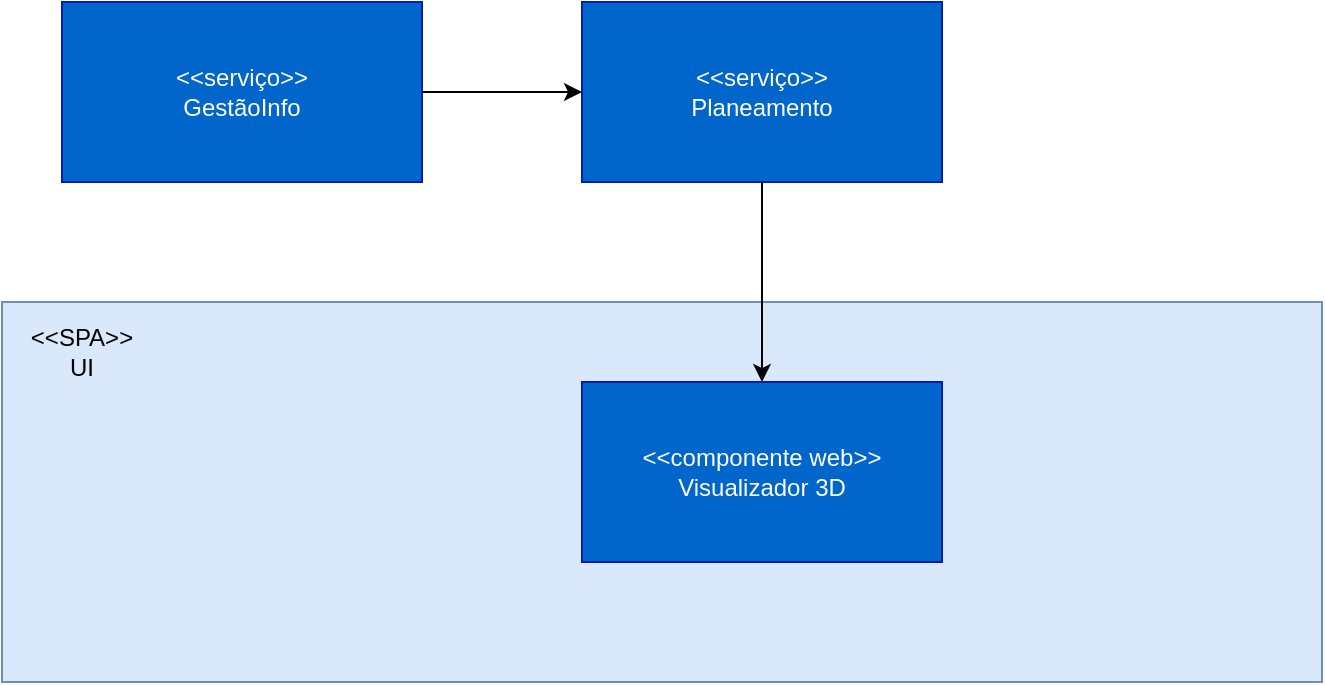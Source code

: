 <mxfile version="22.0.8" type="device">
  <diagram name="Página-1" id="VhisjeJg-uqaOqlf25Oy">
    <mxGraphModel dx="1137" dy="649" grid="1" gridSize="10" guides="1" tooltips="1" connect="1" arrows="1" fold="1" page="1" pageScale="1" pageWidth="827" pageHeight="1169" math="0" shadow="0">
      <root>
        <mxCell id="0" />
        <mxCell id="1" parent="0" />
        <mxCell id="wWQ6sx1EbPbGWh6QyXlS-2" value="&amp;lt;&amp;lt;serviço&amp;gt;&amp;gt;&lt;br&gt;GestãoInfo" style="rounded=0;whiteSpace=wrap;html=1;fillColor=#0066CC;strokeColor=#001DBC;fontColor=#ffffff;" parent="1" vertex="1">
          <mxGeometry x="130" y="190" width="180" height="90" as="geometry" />
        </mxCell>
        <mxCell id="wWQ6sx1EbPbGWh6QyXlS-3" value="" style="rounded=0;whiteSpace=wrap;html=1;fillColor=#dae8fc;strokeColor=#6c8ebf;" parent="1" vertex="1">
          <mxGeometry x="100" y="340" width="660" height="190" as="geometry" />
        </mxCell>
        <mxCell id="wWQ6sx1EbPbGWh6QyXlS-5" value="&amp;lt;&amp;lt;SPA&amp;gt;&amp;gt;&lt;br&gt;UI" style="text;html=1;strokeColor=none;fillColor=none;align=center;verticalAlign=middle;whiteSpace=wrap;rounded=0;" parent="1" vertex="1">
          <mxGeometry x="110" y="350" width="60" height="30" as="geometry" />
        </mxCell>
        <mxCell id="mUxh0xtQRtwSu3Z8-3jS-1" value="&amp;lt;&amp;lt;serviço&amp;gt;&amp;gt;&lt;br&gt;Planeamento" style="rounded=0;whiteSpace=wrap;html=1;fillColor=#0066CC;strokeColor=#001DBC;fontColor=#ffffff;" vertex="1" parent="1">
          <mxGeometry x="390" y="190" width="180" height="90" as="geometry" />
        </mxCell>
        <mxCell id="mUxh0xtQRtwSu3Z8-3jS-2" value="" style="endArrow=classic;html=1;rounded=0;exitX=1;exitY=0.5;exitDx=0;exitDy=0;" edge="1" parent="1" source="wWQ6sx1EbPbGWh6QyXlS-2" target="mUxh0xtQRtwSu3Z8-3jS-1">
          <mxGeometry width="50" height="50" relative="1" as="geometry">
            <mxPoint x="410" y="400" as="sourcePoint" />
            <mxPoint x="460" y="350" as="targetPoint" />
          </mxGeometry>
        </mxCell>
        <mxCell id="mUxh0xtQRtwSu3Z8-3jS-3" value="&amp;lt;&amp;lt;componente web&amp;gt;&amp;gt;&lt;br&gt;Visualizador 3D" style="rounded=0;whiteSpace=wrap;html=1;fillColor=#0066CC;strokeColor=#001DBC;fontColor=#ffffff;" vertex="1" parent="1">
          <mxGeometry x="390" y="380" width="180" height="90" as="geometry" />
        </mxCell>
        <mxCell id="mUxh0xtQRtwSu3Z8-3jS-4" value="" style="endArrow=classic;html=1;rounded=0;entryX=0.5;entryY=0;entryDx=0;entryDy=0;" edge="1" parent="1" source="mUxh0xtQRtwSu3Z8-3jS-1" target="mUxh0xtQRtwSu3Z8-3jS-3">
          <mxGeometry width="50" height="50" relative="1" as="geometry">
            <mxPoint x="410" y="400" as="sourcePoint" />
            <mxPoint x="460" y="350" as="targetPoint" />
          </mxGeometry>
        </mxCell>
      </root>
    </mxGraphModel>
  </diagram>
</mxfile>
